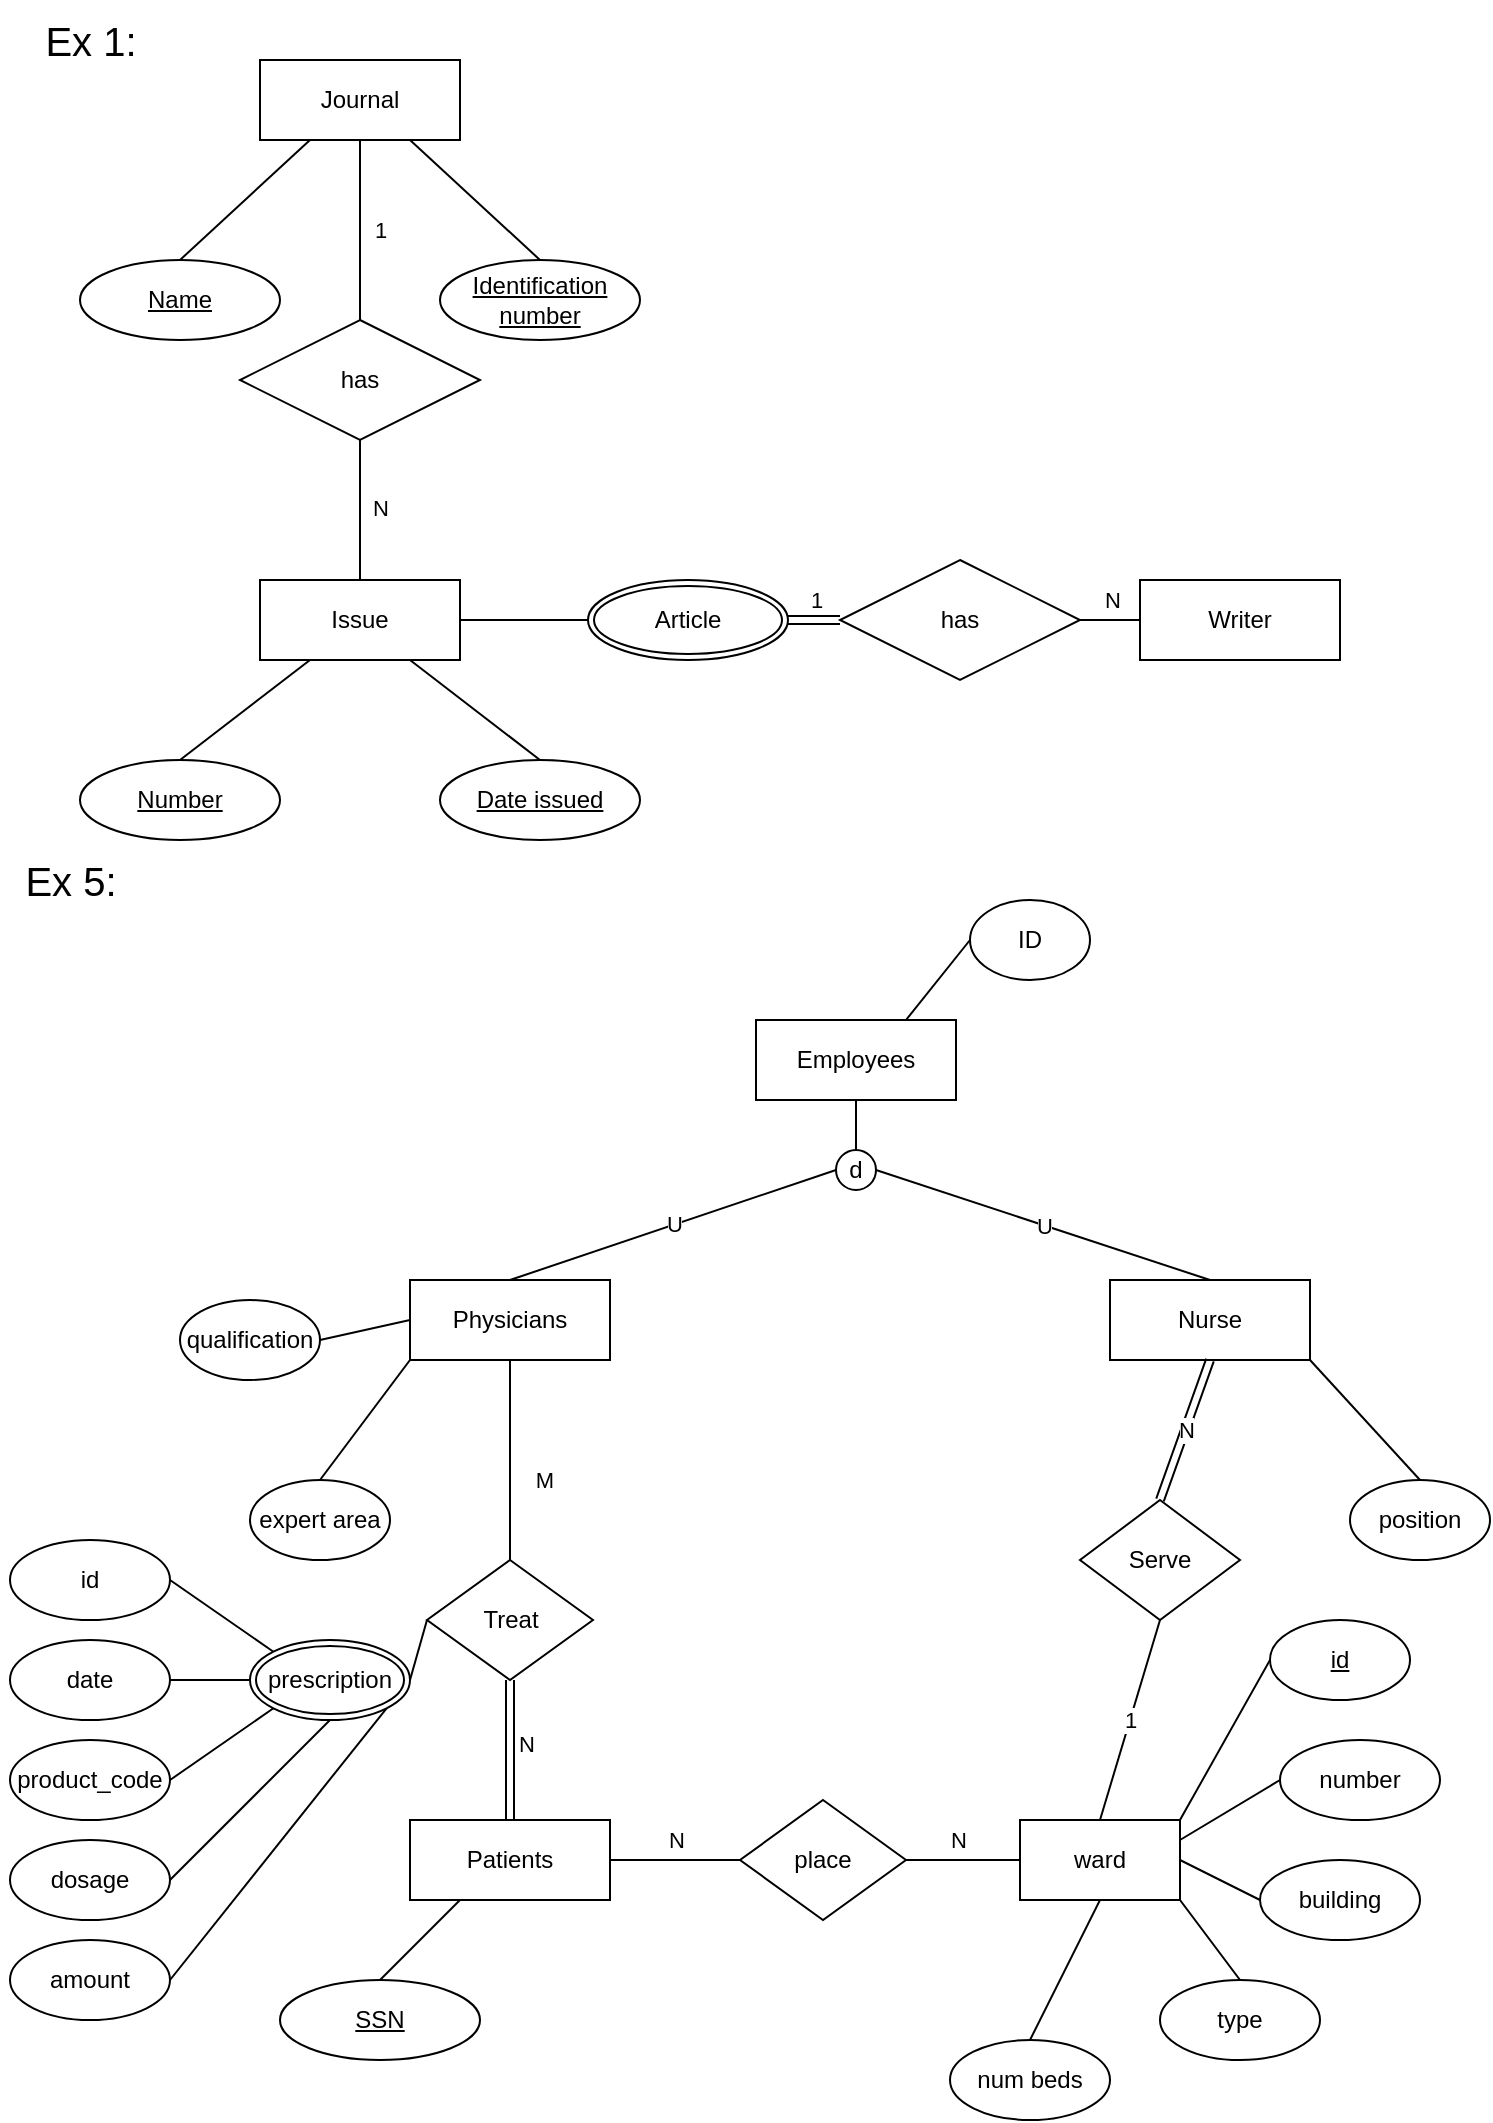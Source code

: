 <mxfile version="26.0.11">
  <diagram name="Page-1" id="UIqGySTKk7pjum6FMVzx">
    <mxGraphModel dx="1194" dy="774" grid="1" gridSize="10" guides="1" tooltips="1" connect="1" arrows="1" fold="1" page="1" pageScale="1" pageWidth="827" pageHeight="1169" math="0" shadow="0">
      <root>
        <mxCell id="0" />
        <mxCell id="1" parent="0" />
        <mxCell id="qwg6jyPVRreggVjpBVyG-2" value="&lt;font style=&quot;font-size: 20px;&quot;&gt;Ex 1:&lt;/font&gt;" style="text;html=1;align=center;verticalAlign=middle;resizable=0;points=[];autosize=1;strokeColor=none;fillColor=none;" parent="1" vertex="1">
          <mxGeometry x="30" y="10" width="70" height="40" as="geometry" />
        </mxCell>
        <mxCell id="-CfiqT4lN5I3vNptZYs3-5" value="" style="endArrow=none;html=1;rounded=0;entryX=0.25;entryY=1;entryDx=0;entryDy=0;exitX=0.5;exitY=0;exitDx=0;exitDy=0;" parent="1" source="-CfiqT4lN5I3vNptZYs3-27" target="-CfiqT4lN5I3vNptZYs3-28" edge="1">
          <mxGeometry width="50" height="50" relative="1" as="geometry">
            <mxPoint x="120" y="140" as="sourcePoint" />
            <mxPoint x="160" y="100" as="targetPoint" />
          </mxGeometry>
        </mxCell>
        <mxCell id="-CfiqT4lN5I3vNptZYs3-6" value="" style="endArrow=none;html=1;rounded=0;exitX=0.5;exitY=0;exitDx=0;exitDy=0;entryX=0.75;entryY=1;entryDx=0;entryDy=0;" parent="1" source="-CfiqT4lN5I3vNptZYs3-29" target="-CfiqT4lN5I3vNptZYs3-28" edge="1">
          <mxGeometry width="50" height="50" relative="1" as="geometry">
            <mxPoint x="277.574" y="151.716" as="sourcePoint" />
            <mxPoint x="210" y="90" as="targetPoint" />
          </mxGeometry>
        </mxCell>
        <mxCell id="-CfiqT4lN5I3vNptZYs3-9" value="" style="endArrow=none;html=1;rounded=0;entryX=0.5;entryY=0;entryDx=0;entryDy=0;exitX=0.5;exitY=1;exitDx=0;exitDy=0;" parent="1" source="-CfiqT4lN5I3vNptZYs3-28" target="-CfiqT4lN5I3vNptZYs3-30" edge="1">
          <mxGeometry width="50" height="50" relative="1" as="geometry">
            <mxPoint x="190" y="100" as="sourcePoint" />
            <mxPoint x="200" y="160" as="targetPoint" />
          </mxGeometry>
        </mxCell>
        <mxCell id="-CfiqT4lN5I3vNptZYs3-10" value="1" style="edgeLabel;html=1;align=center;verticalAlign=middle;resizable=0;points=[];" parent="-CfiqT4lN5I3vNptZYs3-9" vertex="1" connectable="0">
          <mxGeometry relative="1" as="geometry">
            <mxPoint x="10" as="offset" />
          </mxGeometry>
        </mxCell>
        <mxCell id="-CfiqT4lN5I3vNptZYs3-11" value="" style="endArrow=none;html=1;rounded=0;entryX=0.5;entryY=0;entryDx=0;entryDy=0;exitX=0.5;exitY=1;exitDx=0;exitDy=0;" parent="1" source="-CfiqT4lN5I3vNptZYs3-30" target="-CfiqT4lN5I3vNptZYs3-31" edge="1">
          <mxGeometry width="50" height="50" relative="1" as="geometry">
            <mxPoint x="200" y="240" as="sourcePoint" />
            <mxPoint x="200" y="290" as="targetPoint" />
          </mxGeometry>
        </mxCell>
        <mxCell id="-CfiqT4lN5I3vNptZYs3-13" value="N" style="edgeLabel;html=1;align=center;verticalAlign=middle;resizable=0;points=[];" parent="-CfiqT4lN5I3vNptZYs3-11" vertex="1" connectable="0">
          <mxGeometry x="-0.05" y="2" relative="1" as="geometry">
            <mxPoint x="8" as="offset" />
          </mxGeometry>
        </mxCell>
        <mxCell id="-CfiqT4lN5I3vNptZYs3-17" value="" style="endArrow=none;html=1;rounded=0;exitX=0.5;exitY=0;exitDx=0;exitDy=0;entryX=0.25;entryY=1;entryDx=0;entryDy=0;" parent="1" source="-CfiqT4lN5I3vNptZYs3-33" target="-CfiqT4lN5I3vNptZYs3-31" edge="1">
          <mxGeometry width="50" height="50" relative="1" as="geometry">
            <mxPoint x="122.426" y="411.716" as="sourcePoint" />
            <mxPoint x="170" y="350" as="targetPoint" />
          </mxGeometry>
        </mxCell>
        <mxCell id="-CfiqT4lN5I3vNptZYs3-19" value="" style="endArrow=none;html=1;rounded=0;exitX=0.5;exitY=0;exitDx=0;exitDy=0;entryX=0.75;entryY=1;entryDx=0;entryDy=0;" parent="1" source="-CfiqT4lN5I3vNptZYs3-34" target="-CfiqT4lN5I3vNptZYs3-31" edge="1">
          <mxGeometry width="50" height="50" relative="1" as="geometry">
            <mxPoint x="267.574" y="411.716" as="sourcePoint" />
            <mxPoint x="230" y="350" as="targetPoint" />
          </mxGeometry>
        </mxCell>
        <mxCell id="-CfiqT4lN5I3vNptZYs3-27" value="Name" style="ellipse;whiteSpace=wrap;html=1;align=center;fontStyle=4;" parent="1" vertex="1">
          <mxGeometry x="60" y="140" width="100" height="40" as="geometry" />
        </mxCell>
        <mxCell id="-CfiqT4lN5I3vNptZYs3-28" value="Journal" style="whiteSpace=wrap;html=1;align=center;" parent="1" vertex="1">
          <mxGeometry x="150" y="40" width="100" height="40" as="geometry" />
        </mxCell>
        <mxCell id="-CfiqT4lN5I3vNptZYs3-29" value="Identification number" style="ellipse;whiteSpace=wrap;html=1;align=center;fontStyle=4;" parent="1" vertex="1">
          <mxGeometry x="240" y="140" width="100" height="40" as="geometry" />
        </mxCell>
        <mxCell id="-CfiqT4lN5I3vNptZYs3-30" value="has" style="shape=rhombus;perimeter=rhombusPerimeter;whiteSpace=wrap;html=1;align=center;" parent="1" vertex="1">
          <mxGeometry x="140" y="170" width="120" height="60" as="geometry" />
        </mxCell>
        <mxCell id="-CfiqT4lN5I3vNptZYs3-31" value="Issue" style="whiteSpace=wrap;html=1;align=center;" parent="1" vertex="1">
          <mxGeometry x="150" y="300" width="100" height="40" as="geometry" />
        </mxCell>
        <mxCell id="-CfiqT4lN5I3vNptZYs3-33" value="Number" style="ellipse;whiteSpace=wrap;html=1;align=center;fontStyle=4;" parent="1" vertex="1">
          <mxGeometry x="60" y="390" width="100" height="40" as="geometry" />
        </mxCell>
        <mxCell id="-CfiqT4lN5I3vNptZYs3-34" value="Date issued" style="ellipse;whiteSpace=wrap;html=1;align=center;fontStyle=4;" parent="1" vertex="1">
          <mxGeometry x="240" y="390" width="100" height="40" as="geometry" />
        </mxCell>
        <mxCell id="-CfiqT4lN5I3vNptZYs3-37" value="Article" style="ellipse;shape=doubleEllipse;margin=3;whiteSpace=wrap;html=1;align=center;" parent="1" vertex="1">
          <mxGeometry x="314" y="300" width="100" height="40" as="geometry" />
        </mxCell>
        <mxCell id="-CfiqT4lN5I3vNptZYs3-40" value="" style="endArrow=none;html=1;rounded=0;exitX=1;exitY=0.5;exitDx=0;exitDy=0;entryX=0;entryY=0.5;entryDx=0;entryDy=0;" parent="1" source="-CfiqT4lN5I3vNptZYs3-31" target="-CfiqT4lN5I3vNptZYs3-37" edge="1">
          <mxGeometry width="50" height="50" relative="1" as="geometry">
            <mxPoint x="390" y="330" as="sourcePoint" />
            <mxPoint x="440" y="280" as="targetPoint" />
          </mxGeometry>
        </mxCell>
        <mxCell id="-CfiqT4lN5I3vNptZYs3-41" value="has" style="shape=rhombus;perimeter=rhombusPerimeter;whiteSpace=wrap;html=1;align=center;" parent="1" vertex="1">
          <mxGeometry x="440" y="290" width="120" height="60" as="geometry" />
        </mxCell>
        <mxCell id="-CfiqT4lN5I3vNptZYs3-44" value="Writer" style="whiteSpace=wrap;html=1;align=center;" parent="1" vertex="1">
          <mxGeometry x="590" y="300" width="100" height="40" as="geometry" />
        </mxCell>
        <mxCell id="-CfiqT4lN5I3vNptZYs3-45" value="" style="endArrow=none;html=1;rounded=0;exitX=1;exitY=0.5;exitDx=0;exitDy=0;shape=link;entryX=0;entryY=0.5;entryDx=0;entryDy=0;" parent="1" source="-CfiqT4lN5I3vNptZYs3-37" target="-CfiqT4lN5I3vNptZYs3-41" edge="1">
          <mxGeometry relative="1" as="geometry">
            <mxPoint x="340" y="310" as="sourcePoint" />
            <mxPoint x="460" y="320" as="targetPoint" />
          </mxGeometry>
        </mxCell>
        <mxCell id="-CfiqT4lN5I3vNptZYs3-48" value="1" style="edgeLabel;html=1;align=center;verticalAlign=middle;resizable=0;points=[];" parent="-CfiqT4lN5I3vNptZYs3-45" vertex="1" connectable="0">
          <mxGeometry x="0.248" y="2" relative="1" as="geometry">
            <mxPoint x="-2" y="-8" as="offset" />
          </mxGeometry>
        </mxCell>
        <mxCell id="-CfiqT4lN5I3vNptZYs3-47" value="" style="endArrow=none;html=1;rounded=0;exitX=1;exitY=0.5;exitDx=0;exitDy=0;entryX=0;entryY=0.5;entryDx=0;entryDy=0;" parent="1" source="-CfiqT4lN5I3vNptZYs3-41" target="-CfiqT4lN5I3vNptZYs3-44" edge="1">
          <mxGeometry relative="1" as="geometry">
            <mxPoint x="340" y="310" as="sourcePoint" />
            <mxPoint x="500" y="310" as="targetPoint" />
          </mxGeometry>
        </mxCell>
        <mxCell id="-CfiqT4lN5I3vNptZYs3-49" value="N" style="edgeLabel;html=1;align=center;verticalAlign=middle;resizable=0;points=[];" parent="-CfiqT4lN5I3vNptZYs3-47" vertex="1" connectable="0">
          <mxGeometry x="-0.562" y="-1" relative="1" as="geometry">
            <mxPoint x="9" y="-11" as="offset" />
          </mxGeometry>
        </mxCell>
        <mxCell id="hLEr48G3wW9EDYC4J8op-1" value="&lt;font style=&quot;font-size: 20px;&quot;&gt;Ex 5:&lt;/font&gt;" style="text;html=1;align=center;verticalAlign=middle;resizable=0;points=[];autosize=1;strokeColor=none;fillColor=none;" vertex="1" parent="1">
          <mxGeometry x="20" y="430" width="70" height="40" as="geometry" />
        </mxCell>
        <mxCell id="hLEr48G3wW9EDYC4J8op-2" value="Employees" style="whiteSpace=wrap;html=1;align=center;" vertex="1" parent="1">
          <mxGeometry x="398" y="520" width="100" height="40" as="geometry" />
        </mxCell>
        <mxCell id="hLEr48G3wW9EDYC4J8op-6" value="Physicians" style="whiteSpace=wrap;html=1;align=center;" vertex="1" parent="1">
          <mxGeometry x="225" y="650" width="100" height="40" as="geometry" />
        </mxCell>
        <mxCell id="hLEr48G3wW9EDYC4J8op-8" value="Nurse" style="whiteSpace=wrap;html=1;align=center;" vertex="1" parent="1">
          <mxGeometry x="575" y="650" width="100" height="40" as="geometry" />
        </mxCell>
        <mxCell id="hLEr48G3wW9EDYC4J8op-9" value="" style="endArrow=none;html=1;rounded=0;exitX=0.5;exitY=1;exitDx=0;exitDy=0;entryX=0.5;entryY=0;entryDx=0;entryDy=0;" edge="1" parent="1" source="hLEr48G3wW9EDYC4J8op-2" target="hLEr48G3wW9EDYC4J8op-11">
          <mxGeometry relative="1" as="geometry">
            <mxPoint x="395" y="710" as="sourcePoint" />
            <mxPoint x="448" y="580" as="targetPoint" />
          </mxGeometry>
        </mxCell>
        <mxCell id="hLEr48G3wW9EDYC4J8op-11" value="d" style="ellipse;whiteSpace=wrap;html=1;aspect=fixed;" vertex="1" parent="1">
          <mxGeometry x="438" y="585" width="20" height="20" as="geometry" />
        </mxCell>
        <mxCell id="hLEr48G3wW9EDYC4J8op-12" value="U" style="endArrow=none;html=1;rounded=0;exitX=0;exitY=0.5;exitDx=0;exitDy=0;entryX=0.5;entryY=0;entryDx=0;entryDy=0;" edge="1" parent="1" source="hLEr48G3wW9EDYC4J8op-11" target="hLEr48G3wW9EDYC4J8op-6">
          <mxGeometry relative="1" as="geometry">
            <mxPoint x="395" y="720" as="sourcePoint" />
            <mxPoint x="555" y="720" as="targetPoint" />
          </mxGeometry>
        </mxCell>
        <mxCell id="hLEr48G3wW9EDYC4J8op-14" value="U" style="endArrow=none;html=1;rounded=0;exitX=1;exitY=0.5;exitDx=0;exitDy=0;entryX=0.5;entryY=0;entryDx=0;entryDy=0;" edge="1" parent="1" source="hLEr48G3wW9EDYC4J8op-11" target="hLEr48G3wW9EDYC4J8op-8">
          <mxGeometry relative="1" as="geometry">
            <mxPoint x="458" y="615" as="sourcePoint" />
            <mxPoint x="458" y="660" as="targetPoint" />
          </mxGeometry>
        </mxCell>
        <mxCell id="hLEr48G3wW9EDYC4J8op-16" value="ID" style="ellipse;whiteSpace=wrap;html=1;align=center;" vertex="1" parent="1">
          <mxGeometry x="505" y="460" width="60" height="40" as="geometry" />
        </mxCell>
        <mxCell id="hLEr48G3wW9EDYC4J8op-17" value="" style="endArrow=none;html=1;rounded=0;exitX=0.75;exitY=0;exitDx=0;exitDy=0;entryX=0;entryY=0.5;entryDx=0;entryDy=0;" edge="1" parent="1" source="hLEr48G3wW9EDYC4J8op-2" target="hLEr48G3wW9EDYC4J8op-16">
          <mxGeometry relative="1" as="geometry">
            <mxPoint x="395" y="710" as="sourcePoint" />
            <mxPoint x="515" y="490" as="targetPoint" />
          </mxGeometry>
        </mxCell>
        <mxCell id="hLEr48G3wW9EDYC4J8op-18" value="qualification" style="ellipse;whiteSpace=wrap;html=1;align=center;" vertex="1" parent="1">
          <mxGeometry x="110" y="660" width="70" height="40" as="geometry" />
        </mxCell>
        <mxCell id="hLEr48G3wW9EDYC4J8op-19" value="expert area" style="ellipse;whiteSpace=wrap;html=1;align=center;" vertex="1" parent="1">
          <mxGeometry x="145" y="750" width="70" height="40" as="geometry" />
        </mxCell>
        <mxCell id="hLEr48G3wW9EDYC4J8op-20" value="" style="endArrow=none;html=1;rounded=0;exitX=0;exitY=0.5;exitDx=0;exitDy=0;entryX=1;entryY=0.5;entryDx=0;entryDy=0;" edge="1" parent="1" source="hLEr48G3wW9EDYC4J8op-6" target="hLEr48G3wW9EDYC4J8op-18">
          <mxGeometry relative="1" as="geometry">
            <mxPoint x="395" y="710" as="sourcePoint" />
            <mxPoint x="555" y="710" as="targetPoint" />
          </mxGeometry>
        </mxCell>
        <mxCell id="hLEr48G3wW9EDYC4J8op-21" value="" style="endArrow=none;html=1;rounded=0;exitX=0;exitY=1;exitDx=0;exitDy=0;entryX=0.5;entryY=0;entryDx=0;entryDy=0;" edge="1" parent="1" source="hLEr48G3wW9EDYC4J8op-6" target="hLEr48G3wW9EDYC4J8op-19">
          <mxGeometry relative="1" as="geometry">
            <mxPoint x="235" y="680" as="sourcePoint" />
            <mxPoint x="190" y="690" as="targetPoint" />
          </mxGeometry>
        </mxCell>
        <mxCell id="hLEr48G3wW9EDYC4J8op-23" value="position" style="ellipse;whiteSpace=wrap;html=1;align=center;" vertex="1" parent="1">
          <mxGeometry x="695" y="750" width="70" height="40" as="geometry" />
        </mxCell>
        <mxCell id="hLEr48G3wW9EDYC4J8op-25" value="" style="endArrow=none;html=1;rounded=0;exitX=1;exitY=1;exitDx=0;exitDy=0;entryX=0.5;entryY=0;entryDx=0;entryDy=0;" edge="1" parent="1" source="hLEr48G3wW9EDYC4J8op-8" target="hLEr48G3wW9EDYC4J8op-23">
          <mxGeometry relative="1" as="geometry">
            <mxPoint x="685" y="680" as="sourcePoint" />
            <mxPoint x="755" y="690" as="targetPoint" />
          </mxGeometry>
        </mxCell>
        <mxCell id="hLEr48G3wW9EDYC4J8op-26" value="Treat" style="shape=rhombus;perimeter=rhombusPerimeter;whiteSpace=wrap;html=1;align=center;" vertex="1" parent="1">
          <mxGeometry x="233.5" y="790" width="83" height="60" as="geometry" />
        </mxCell>
        <mxCell id="hLEr48G3wW9EDYC4J8op-27" value="M" style="endArrow=none;html=1;rounded=0;exitX=0.5;exitY=1;exitDx=0;exitDy=0;entryX=0.5;entryY=0;entryDx=0;entryDy=0;" edge="1" parent="1" source="hLEr48G3wW9EDYC4J8op-6" target="hLEr48G3wW9EDYC4J8op-26">
          <mxGeometry x="0.197" y="17" relative="1" as="geometry">
            <mxPoint x="395" y="710" as="sourcePoint" />
            <mxPoint x="555" y="710" as="targetPoint" />
            <mxPoint as="offset" />
          </mxGeometry>
        </mxCell>
        <mxCell id="hLEr48G3wW9EDYC4J8op-28" value="Patients" style="whiteSpace=wrap;html=1;align=center;" vertex="1" parent="1">
          <mxGeometry x="225" y="920" width="100" height="40" as="geometry" />
        </mxCell>
        <mxCell id="hLEr48G3wW9EDYC4J8op-29" value="N" style="shape=link;html=1;rounded=0;exitX=0.5;exitY=1;exitDx=0;exitDy=0;entryX=0.5;entryY=0;entryDx=0;entryDy=0;" edge="1" parent="1" source="hLEr48G3wW9EDYC4J8op-26" target="hLEr48G3wW9EDYC4J8op-28">
          <mxGeometry x="-0.095" y="8" relative="1" as="geometry">
            <mxPoint x="395" y="780" as="sourcePoint" />
            <mxPoint x="555" y="780" as="targetPoint" />
            <mxPoint as="offset" />
          </mxGeometry>
        </mxCell>
        <mxCell id="hLEr48G3wW9EDYC4J8op-32" value="" style="endArrow=none;html=1;rounded=0;exitX=0;exitY=0.5;exitDx=0;exitDy=0;entryX=1;entryY=0.5;entryDx=0;entryDy=0;" edge="1" parent="1" source="hLEr48G3wW9EDYC4J8op-26" target="hLEr48G3wW9EDYC4J8op-49">
          <mxGeometry relative="1" as="geometry">
            <mxPoint x="395" y="780" as="sourcePoint" />
            <mxPoint x="220" y="840" as="targetPoint" />
          </mxGeometry>
        </mxCell>
        <mxCell id="hLEr48G3wW9EDYC4J8op-33" value="id" style="ellipse;whiteSpace=wrap;html=1;align=center;" vertex="1" parent="1">
          <mxGeometry x="25" y="780" width="80" height="40" as="geometry" />
        </mxCell>
        <mxCell id="hLEr48G3wW9EDYC4J8op-34" value="date" style="ellipse;whiteSpace=wrap;html=1;align=center;" vertex="1" parent="1">
          <mxGeometry x="25" y="830" width="80" height="40" as="geometry" />
        </mxCell>
        <mxCell id="hLEr48G3wW9EDYC4J8op-35" value="product_code" style="ellipse;whiteSpace=wrap;html=1;align=center;" vertex="1" parent="1">
          <mxGeometry x="25" y="880" width="80" height="40" as="geometry" />
        </mxCell>
        <mxCell id="hLEr48G3wW9EDYC4J8op-36" value="dosage" style="ellipse;whiteSpace=wrap;html=1;align=center;" vertex="1" parent="1">
          <mxGeometry x="25" y="930" width="80" height="40" as="geometry" />
        </mxCell>
        <mxCell id="hLEr48G3wW9EDYC4J8op-37" value="" style="endArrow=none;html=1;rounded=0;exitX=0;exitY=0;exitDx=0;exitDy=0;entryX=1;entryY=0.5;entryDx=0;entryDy=0;" edge="1" parent="1" source="hLEr48G3wW9EDYC4J8op-49" target="hLEr48G3wW9EDYC4J8op-33">
          <mxGeometry relative="1" as="geometry">
            <mxPoint x="140" y="840" as="sourcePoint" />
            <mxPoint x="520" y="740" as="targetPoint" />
          </mxGeometry>
        </mxCell>
        <mxCell id="hLEr48G3wW9EDYC4J8op-38" value="" style="endArrow=none;html=1;rounded=0;exitX=0;exitY=0.5;exitDx=0;exitDy=0;entryX=1;entryY=0.5;entryDx=0;entryDy=0;" edge="1" parent="1" source="hLEr48G3wW9EDYC4J8op-49" target="hLEr48G3wW9EDYC4J8op-34">
          <mxGeometry relative="1" as="geometry">
            <mxPoint x="151.716" y="854.142" as="sourcePoint" />
            <mxPoint x="115" y="810" as="targetPoint" />
          </mxGeometry>
        </mxCell>
        <mxCell id="hLEr48G3wW9EDYC4J8op-39" value="" style="endArrow=none;html=1;rounded=0;exitX=0;exitY=1;exitDx=0;exitDy=0;entryX=1;entryY=0.5;entryDx=0;entryDy=0;" edge="1" parent="1" source="hLEr48G3wW9EDYC4J8op-49" target="hLEr48G3wW9EDYC4J8op-35">
          <mxGeometry relative="1" as="geometry">
            <mxPoint x="180" y="860" as="sourcePoint" />
            <mxPoint x="115" y="860" as="targetPoint" />
          </mxGeometry>
        </mxCell>
        <mxCell id="hLEr48G3wW9EDYC4J8op-40" value="" style="endArrow=none;html=1;rounded=0;exitX=0.5;exitY=1;exitDx=0;exitDy=0;entryX=1;entryY=0.5;entryDx=0;entryDy=0;" edge="1" parent="1" source="hLEr48G3wW9EDYC4J8op-49" target="hLEr48G3wW9EDYC4J8op-36">
          <mxGeometry relative="1" as="geometry">
            <mxPoint x="208.284" y="854.142" as="sourcePoint" />
            <mxPoint x="115" y="910" as="targetPoint" />
          </mxGeometry>
        </mxCell>
        <mxCell id="hLEr48G3wW9EDYC4J8op-41" value="amount" style="ellipse;whiteSpace=wrap;html=1;align=center;" vertex="1" parent="1">
          <mxGeometry x="25" y="980" width="80" height="40" as="geometry" />
        </mxCell>
        <mxCell id="hLEr48G3wW9EDYC4J8op-42" value="" style="endArrow=none;html=1;rounded=0;exitX=1;exitY=1;exitDx=0;exitDy=0;entryX=1;entryY=0.5;entryDx=0;entryDy=0;" edge="1" parent="1" source="hLEr48G3wW9EDYC4J8op-49" target="hLEr48G3wW9EDYC4J8op-41">
          <mxGeometry relative="1" as="geometry">
            <mxPoint x="208.284" y="854.142" as="sourcePoint" />
            <mxPoint x="520" y="740" as="targetPoint" />
          </mxGeometry>
        </mxCell>
        <mxCell id="hLEr48G3wW9EDYC4J8op-44" value="place" style="shape=rhombus;perimeter=rhombusPerimeter;whiteSpace=wrap;html=1;align=center;" vertex="1" parent="1">
          <mxGeometry x="390" y="910" width="83" height="60" as="geometry" />
        </mxCell>
        <mxCell id="hLEr48G3wW9EDYC4J8op-45" value="N" style="endArrow=none;html=1;rounded=0;exitX=1;exitY=0.5;exitDx=0;exitDy=0;entryX=0;entryY=0.5;entryDx=0;entryDy=0;" edge="1" parent="1" source="hLEr48G3wW9EDYC4J8op-28" target="hLEr48G3wW9EDYC4J8op-44">
          <mxGeometry y="10" relative="1" as="geometry">
            <mxPoint x="230" y="850" as="sourcePoint" />
            <mxPoint x="115" y="1010" as="targetPoint" />
            <mxPoint as="offset" />
          </mxGeometry>
        </mxCell>
        <mxCell id="hLEr48G3wW9EDYC4J8op-47" value="SSN" style="ellipse;whiteSpace=wrap;html=1;align=center;fontStyle=4;" vertex="1" parent="1">
          <mxGeometry x="160" y="1000" width="100" height="40" as="geometry" />
        </mxCell>
        <mxCell id="hLEr48G3wW9EDYC4J8op-48" value="" style="endArrow=none;html=1;rounded=0;exitX=0.25;exitY=1;exitDx=0;exitDy=0;entryX=0.5;entryY=0;entryDx=0;entryDy=0;" edge="1" parent="1" source="hLEr48G3wW9EDYC4J8op-28" target="hLEr48G3wW9EDYC4J8op-47">
          <mxGeometry relative="1" as="geometry">
            <mxPoint x="230" y="850" as="sourcePoint" />
            <mxPoint x="115" y="1010" as="targetPoint" />
          </mxGeometry>
        </mxCell>
        <mxCell id="hLEr48G3wW9EDYC4J8op-49" value="prescription" style="ellipse;shape=doubleEllipse;margin=3;whiteSpace=wrap;html=1;align=center;" vertex="1" parent="1">
          <mxGeometry x="145" y="830" width="80" height="40" as="geometry" />
        </mxCell>
        <mxCell id="hLEr48G3wW9EDYC4J8op-50" value="ward" style="whiteSpace=wrap;html=1;align=center;" vertex="1" parent="1">
          <mxGeometry x="530" y="920" width="80" height="40" as="geometry" />
        </mxCell>
        <mxCell id="hLEr48G3wW9EDYC4J8op-51" value="N" style="endArrow=none;html=1;rounded=0;exitX=1;exitY=0.5;exitDx=0;exitDy=0;entryX=0;entryY=0.5;entryDx=0;entryDy=0;" edge="1" parent="1" source="hLEr48G3wW9EDYC4J8op-44" target="hLEr48G3wW9EDYC4J8op-50">
          <mxGeometry x="-0.111" y="10" relative="1" as="geometry">
            <mxPoint x="335" y="950" as="sourcePoint" />
            <mxPoint x="385" y="950" as="targetPoint" />
            <mxPoint as="offset" />
          </mxGeometry>
        </mxCell>
        <mxCell id="hLEr48G3wW9EDYC4J8op-52" value="Serve" style="shape=rhombus;perimeter=rhombusPerimeter;whiteSpace=wrap;html=1;align=center;" vertex="1" parent="1">
          <mxGeometry x="560" y="760" width="80" height="60" as="geometry" />
        </mxCell>
        <mxCell id="hLEr48G3wW9EDYC4J8op-53" value="N" style="endArrow=none;html=1;rounded=0;exitX=0.5;exitY=1;exitDx=0;exitDy=0;entryX=0.5;entryY=0;entryDx=0;entryDy=0;shape=link;" edge="1" parent="1" source="hLEr48G3wW9EDYC4J8op-8" target="hLEr48G3wW9EDYC4J8op-52">
          <mxGeometry relative="1" as="geometry">
            <mxPoint x="360" y="750" as="sourcePoint" />
            <mxPoint x="520" y="750" as="targetPoint" />
          </mxGeometry>
        </mxCell>
        <mxCell id="hLEr48G3wW9EDYC4J8op-54" value="1" style="endArrow=none;html=1;rounded=0;exitX=0.5;exitY=1;exitDx=0;exitDy=0;entryX=0.5;entryY=0;entryDx=0;entryDy=0;" edge="1" parent="1" source="hLEr48G3wW9EDYC4J8op-52" target="hLEr48G3wW9EDYC4J8op-50">
          <mxGeometry relative="1" as="geometry">
            <mxPoint x="635" y="700" as="sourcePoint" />
            <mxPoint x="610" y="770" as="targetPoint" />
          </mxGeometry>
        </mxCell>
        <mxCell id="hLEr48G3wW9EDYC4J8op-55" value="number" style="ellipse;whiteSpace=wrap;html=1;align=center;" vertex="1" parent="1">
          <mxGeometry x="660" y="880" width="80" height="40" as="geometry" />
        </mxCell>
        <mxCell id="hLEr48G3wW9EDYC4J8op-56" value="building" style="ellipse;whiteSpace=wrap;html=1;align=center;" vertex="1" parent="1">
          <mxGeometry x="650" y="940" width="80" height="40" as="geometry" />
        </mxCell>
        <mxCell id="hLEr48G3wW9EDYC4J8op-57" value="num beds" style="ellipse;whiteSpace=wrap;html=1;align=center;" vertex="1" parent="1">
          <mxGeometry x="495" y="1030" width="80" height="40" as="geometry" />
        </mxCell>
        <mxCell id="hLEr48G3wW9EDYC4J8op-58" value="type" style="ellipse;whiteSpace=wrap;html=1;align=center;" vertex="1" parent="1">
          <mxGeometry x="600" y="1000" width="80" height="40" as="geometry" />
        </mxCell>
        <mxCell id="hLEr48G3wW9EDYC4J8op-60" value="id" style="ellipse;whiteSpace=wrap;html=1;align=center;fontStyle=4;" vertex="1" parent="1">
          <mxGeometry x="655" y="820" width="70" height="40" as="geometry" />
        </mxCell>
        <mxCell id="hLEr48G3wW9EDYC4J8op-61" value="" style="endArrow=none;html=1;rounded=0;exitX=0;exitY=0.5;exitDx=0;exitDy=0;entryX=1;entryY=0;entryDx=0;entryDy=0;" edge="1" parent="1" source="hLEr48G3wW9EDYC4J8op-60" target="hLEr48G3wW9EDYC4J8op-50">
          <mxGeometry relative="1" as="geometry">
            <mxPoint x="610" y="830" as="sourcePoint" />
            <mxPoint x="580" y="930" as="targetPoint" />
          </mxGeometry>
        </mxCell>
        <mxCell id="hLEr48G3wW9EDYC4J8op-62" value="" style="endArrow=none;html=1;rounded=0;exitX=0;exitY=0.5;exitDx=0;exitDy=0;entryX=1;entryY=0.25;entryDx=0;entryDy=0;" edge="1" parent="1" source="hLEr48G3wW9EDYC4J8op-55" target="hLEr48G3wW9EDYC4J8op-50">
          <mxGeometry relative="1" as="geometry">
            <mxPoint x="665" y="850" as="sourcePoint" />
            <mxPoint x="620" y="930" as="targetPoint" />
          </mxGeometry>
        </mxCell>
        <mxCell id="hLEr48G3wW9EDYC4J8op-63" value="" style="endArrow=none;html=1;rounded=0;exitX=0;exitY=0.5;exitDx=0;exitDy=0;entryX=1;entryY=0.5;entryDx=0;entryDy=0;" edge="1" parent="1" source="hLEr48G3wW9EDYC4J8op-56" target="hLEr48G3wW9EDYC4J8op-50">
          <mxGeometry relative="1" as="geometry">
            <mxPoint x="670" y="910" as="sourcePoint" />
            <mxPoint x="620" y="940" as="targetPoint" />
          </mxGeometry>
        </mxCell>
        <mxCell id="hLEr48G3wW9EDYC4J8op-64" value="" style="endArrow=none;html=1;rounded=0;exitX=0.5;exitY=0;exitDx=0;exitDy=0;entryX=1;entryY=1;entryDx=0;entryDy=0;" edge="1" parent="1" source="hLEr48G3wW9EDYC4J8op-58" target="hLEr48G3wW9EDYC4J8op-50">
          <mxGeometry relative="1" as="geometry">
            <mxPoint x="660" y="970" as="sourcePoint" />
            <mxPoint x="620" y="950" as="targetPoint" />
          </mxGeometry>
        </mxCell>
        <mxCell id="hLEr48G3wW9EDYC4J8op-65" value="" style="endArrow=none;html=1;rounded=0;exitX=0.5;exitY=0;exitDx=0;exitDy=0;entryX=0.5;entryY=1;entryDx=0;entryDy=0;" edge="1" parent="1" source="hLEr48G3wW9EDYC4J8op-57" target="hLEr48G3wW9EDYC4J8op-50">
          <mxGeometry relative="1" as="geometry">
            <mxPoint x="650" y="1010" as="sourcePoint" />
            <mxPoint x="620" y="970" as="targetPoint" />
          </mxGeometry>
        </mxCell>
      </root>
    </mxGraphModel>
  </diagram>
</mxfile>
